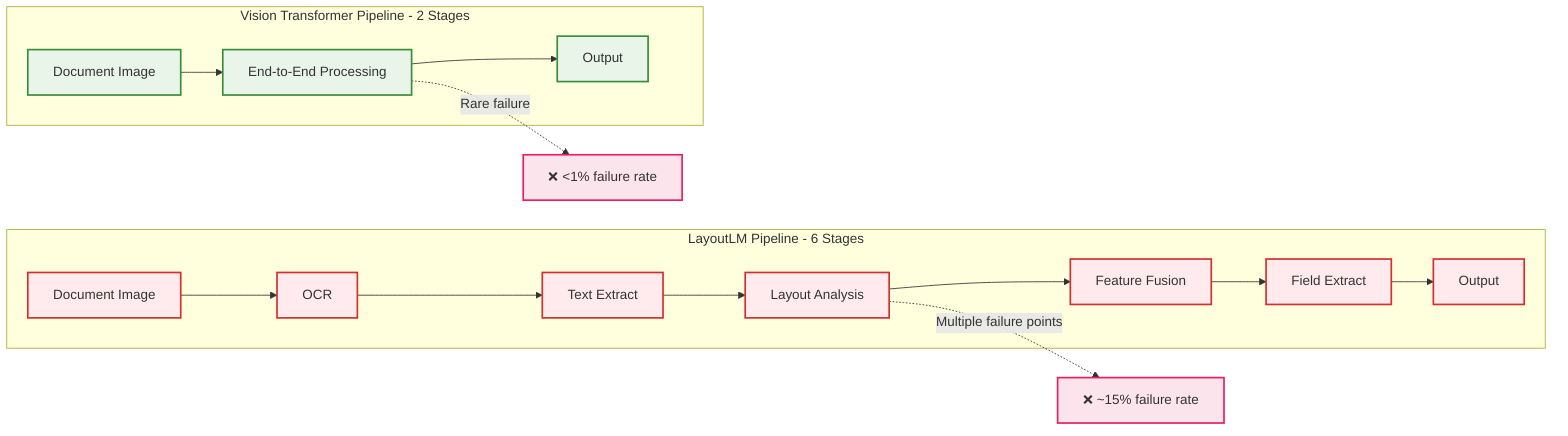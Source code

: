 flowchart LR
    subgraph L ["LayoutLM Pipeline - 6 Stages"]
        direction LR
        L1[Document Image] --> L2[OCR] --> L3[Text Extract] --> L4[Layout Analysis] --> L5[Feature Fusion] --> L6[Field Extract] --> L7[Output]
    end
    
    subgraph V ["Vision Transformer Pipeline - 2 Stages"]
        direction LR
        V1[Document Image] --> V2[End-to-End Processing] --> V3[Output]
    end
    
    L4 -.->|Multiple failure points| LF[❌ ~15% failure rate]
    V2 -.->|Rare failure| VF[❌ <1% failure rate]
    
    %% Styling
    classDef layoutlm fill:#ffebee,stroke:#d32f2f,stroke-width:2px
    classDef vit fill:#e8f5e8,stroke:#388e3c,stroke-width:2px
    classDef failure fill:#fce4ec,stroke:#e91e63,stroke-width:2px
    
    class L1,L2,L3,L4,L5,L6,L7 layoutlm
    class V1,V2,V3 vit
    class LF,VF failure